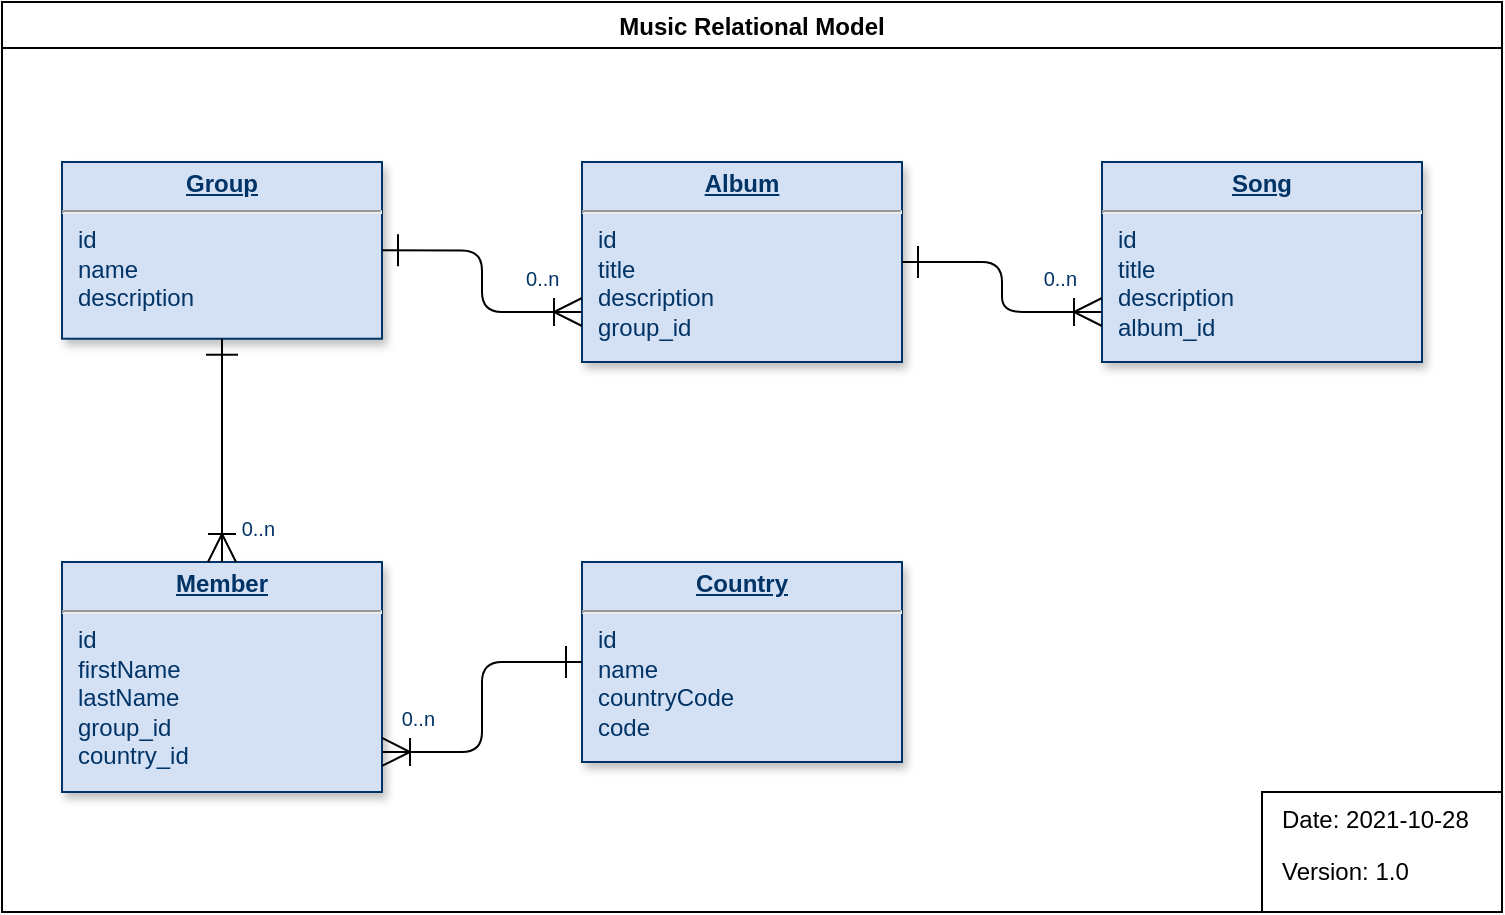 <mxfile version="15.4.0" type="device"><diagram name="Page-1" id="efa7a0a1-bf9b-a30e-e6df-94a7791c09e9"><mxGraphModel dx="1453" dy="829" grid="1" gridSize="10" guides="1" tooltips="1" connect="1" arrows="1" fold="1" page="1" pageScale="1" pageWidth="826" pageHeight="1169" background="none" math="0" shadow="0"><root><mxCell id="0"/><mxCell id="1" parent="0"/><mxCell id="evxvbj74TiHDOgtWjzfz-120" value="Music Relational Model" style="swimlane;swimlaneLine=1;glass=0;rounded=0;shadow=0;sketch=0;" vertex="1" parent="1"><mxGeometry x="40" y="40" width="750" height="455" as="geometry"/></mxCell><mxCell id="evxvbj74TiHDOgtWjzfz-122" value="" style="group" vertex="1" connectable="0" parent="evxvbj74TiHDOgtWjzfz-120"><mxGeometry x="290" y="80" width="420" height="300" as="geometry"/></mxCell><mxCell id="20" value="&lt;p style=&quot;margin: 0px ; margin-top: 4px ; text-align: center ; text-decoration: underline&quot;&gt;&lt;strong&gt;Country&lt;/strong&gt;&lt;/p&gt;&lt;hr&gt;&lt;p style=&quot;margin: 0px ; margin-left: 8px&quot;&gt;id&lt;/p&gt;&lt;p style=&quot;margin: 0px ; margin-left: 8px&quot;&gt;name&lt;/p&gt;&lt;p style=&quot;margin: 0px ; margin-left: 8px&quot;&gt;countryCode&lt;/p&gt;&lt;p style=&quot;margin: 0px ; margin-left: 8px&quot;&gt;code&lt;/p&gt;" style="verticalAlign=top;align=left;overflow=fill;fontSize=12;fontFamily=Helvetica;html=1;strokeColor=#003366;shadow=1;fillColor=#D4E1F5;fontColor=#003366" parent="evxvbj74TiHDOgtWjzfz-122" vertex="1"><mxGeometry y="200" width="160" height="100" as="geometry"/></mxCell><mxCell id="19" value="&lt;p style=&quot;margin: 0px ; margin-top: 4px ; text-align: center ; text-decoration: underline&quot;&gt;&lt;b&gt;Album&lt;/b&gt;&lt;/p&gt;&lt;hr&gt;&lt;p style=&quot;margin: 0px ; margin-left: 8px&quot;&gt;id&lt;br&gt;title&lt;/p&gt;&lt;p style=&quot;margin: 0px ; margin-left: 8px&quot;&gt;description&lt;/p&gt;&lt;p style=&quot;margin: 0px ; margin-left: 8px&quot;&gt;group_id&lt;/p&gt;" style="verticalAlign=top;align=left;overflow=fill;fontSize=12;fontFamily=Helvetica;html=1;strokeColor=#003366;shadow=1;fillColor=#D4E1F5;fontColor=#003366" parent="evxvbj74TiHDOgtWjzfz-122" vertex="1"><mxGeometry width="160" height="100" as="geometry"/></mxCell><mxCell id="23" value="&lt;p style=&quot;margin: 0px ; margin-top: 4px ; text-align: center ; text-decoration: underline&quot;&gt;&lt;strong&gt;Song&lt;/strong&gt;&lt;/p&gt;&lt;hr&gt;&lt;p style=&quot;margin: 0px ; margin-left: 8px&quot;&gt;id&lt;/p&gt;&lt;p style=&quot;margin: 0px ; margin-left: 8px&quot;&gt;title&lt;/p&gt;&lt;p style=&quot;margin: 0px ; margin-left: 8px&quot;&gt;description&lt;/p&gt;&lt;p style=&quot;margin: 0px ; margin-left: 8px&quot;&gt;album_id&lt;/p&gt;" style="verticalAlign=top;align=left;overflow=fill;fontSize=12;fontFamily=Helvetica;html=1;strokeColor=#003366;shadow=1;fillColor=#D4E1F5;fontColor=#003366" parent="evxvbj74TiHDOgtWjzfz-122" vertex="1"><mxGeometry x="260" width="160" height="100" as="geometry"/></mxCell><mxCell id="evxvbj74TiHDOgtWjzfz-118" value="" style="endArrow=ERoneToMany;endSize=12;startArrow=ERone;startSize=14;startFill=0;edgeStyle=orthogonalEdgeStyle;endFill=0;entryX=0;entryY=0.75;entryDx=0;entryDy=0;exitX=1;exitY=0.5;exitDx=0;exitDy=0;" edge="1" parent="evxvbj74TiHDOgtWjzfz-122" source="19" target="23"><mxGeometry x="600" y="444.2" as="geometry"><mxPoint x="170" y="160.02" as="sourcePoint"/><mxPoint x="360" y="185.84" as="targetPoint"/></mxGeometry></mxCell><mxCell id="evxvbj74TiHDOgtWjzfz-119" value="0..n" style="resizable=0;align=right;verticalAlign=top;labelBackgroundColor=#ffffff;fontSize=10;strokeColor=#003366;shadow=1;fillColor=#D4E1F5;fontColor=#003366" connectable="0" vertex="1" parent="evxvbj74TiHDOgtWjzfz-118"><mxGeometry x="1" relative="1" as="geometry"><mxPoint x="-11" y="-29" as="offset"/></mxGeometry></mxCell><mxCell id="21" value="&lt;p style=&quot;margin: 0px ; margin-top: 4px ; text-align: center ; text-decoration: underline&quot;&gt;&lt;strong&gt;Member&lt;/strong&gt;&lt;/p&gt;&lt;hr&gt;&lt;p style=&quot;margin: 0px ; margin-left: 8px&quot;&gt;id&lt;/p&gt;&lt;p style=&quot;margin: 0px ; margin-left: 8px&quot;&gt;firstName&lt;/p&gt;&lt;p style=&quot;margin: 0px ; margin-left: 8px&quot;&gt;lastName&lt;/p&gt;&lt;p style=&quot;margin: 0px ; margin-left: 8px&quot;&gt;group_id&lt;/p&gt;&lt;p style=&quot;margin: 0px ; margin-left: 8px&quot;&gt;country_id&lt;/p&gt;" style="verticalAlign=top;align=left;overflow=fill;fontSize=12;fontFamily=Helvetica;html=1;strokeColor=#003366;shadow=1;fillColor=#D4E1F5;fontColor=#003366" parent="evxvbj74TiHDOgtWjzfz-120" vertex="1"><mxGeometry x="30" y="280" width="160" height="115" as="geometry"/></mxCell><mxCell id="25" value="&lt;p style=&quot;margin: 0px ; margin-top: 4px ; text-align: center ; text-decoration: underline&quot;&gt;&lt;b&gt;Group&lt;/b&gt;&lt;/p&gt;&lt;hr&gt;&lt;p style=&quot;margin: 0px ; margin-left: 8px&quot;&gt;id&lt;/p&gt;&lt;p style=&quot;margin: 0px ; margin-left: 8px&quot;&gt;name&lt;/p&gt;&lt;p style=&quot;margin: 0px ; margin-left: 8px&quot;&gt;description&lt;/p&gt;" style="verticalAlign=top;align=left;overflow=fill;fontSize=12;fontFamily=Helvetica;html=1;strokeColor=#003366;shadow=1;fillColor=#D4E1F5;fontColor=#003366" parent="evxvbj74TiHDOgtWjzfz-120" vertex="1"><mxGeometry x="30" y="80" width="160" height="88.36" as="geometry"/></mxCell><mxCell id="90" value="" style="endArrow=ERoneToMany;endSize=12;startArrow=ERone;startSize=14;startFill=0;edgeStyle=orthogonalEdgeStyle;endFill=0;" parent="evxvbj74TiHDOgtWjzfz-120" source="25" target="21" edge="1"><mxGeometry x="610" y="340" as="geometry"><mxPoint x="610" y="340" as="sourcePoint"/><mxPoint x="770" y="340" as="targetPoint"/></mxGeometry></mxCell><mxCell id="92" value="0..n" style="resizable=0;align=right;verticalAlign=top;labelBackgroundColor=#ffffff;fontSize=10;strokeColor=#003366;shadow=1;fillColor=#D4E1F5;fontColor=#003366" parent="90" connectable="0" vertex="1"><mxGeometry x="1" relative="1" as="geometry"><mxPoint x="28" y="-29" as="offset"/></mxGeometry></mxCell><mxCell id="evxvbj74TiHDOgtWjzfz-114" value="" style="endArrow=ERoneToMany;endSize=12;startArrow=ERone;startSize=14;startFill=0;edgeStyle=orthogonalEdgeStyle;endFill=0;entryX=0;entryY=0.75;entryDx=0;entryDy=0;exitX=1;exitY=0.5;exitDx=0;exitDy=0;" edge="1" parent="evxvbj74TiHDOgtWjzfz-120" source="25" target="19"><mxGeometry x="620" y="350" as="geometry"><mxPoint x="120" y="100" as="sourcePoint"/><mxPoint x="120" y="295.0" as="targetPoint"/></mxGeometry></mxCell><mxCell id="evxvbj74TiHDOgtWjzfz-115" value="0..n" style="resizable=0;align=right;verticalAlign=top;labelBackgroundColor=#ffffff;fontSize=10;strokeColor=#003366;shadow=1;fillColor=#D4E1F5;fontColor=#003366" connectable="0" vertex="1" parent="evxvbj74TiHDOgtWjzfz-114"><mxGeometry x="1" relative="1" as="geometry"><mxPoint x="-10" y="-29" as="offset"/></mxGeometry></mxCell><mxCell id="evxvbj74TiHDOgtWjzfz-116" value="" style="endArrow=ERoneToMany;endSize=12;startArrow=ERone;startSize=14;startFill=0;edgeStyle=orthogonalEdgeStyle;endFill=0;exitX=0;exitY=0.5;exitDx=0;exitDy=0;entryX=1;entryY=0.826;entryDx=0;entryDy=0;entryPerimeter=0;" edge="1" parent="evxvbj74TiHDOgtWjzfz-120" source="20" target="21"><mxGeometry x="620" y="350" as="geometry"><mxPoint x="120" y="120" as="sourcePoint"/><mxPoint x="120" y="295" as="targetPoint"/></mxGeometry></mxCell><mxCell id="evxvbj74TiHDOgtWjzfz-117" value="0..n" style="resizable=0;align=right;verticalAlign=top;labelBackgroundColor=#ffffff;fontSize=10;strokeColor=#003366;shadow=1;fillColor=#D4E1F5;fontColor=#003366" connectable="0" vertex="1" parent="evxvbj74TiHDOgtWjzfz-116"><mxGeometry x="1" relative="1" as="geometry"><mxPoint x="28" y="-29" as="offset"/></mxGeometry></mxCell><mxCell id="evxvbj74TiHDOgtWjzfz-123" value="" style="rounded=0;whiteSpace=wrap;html=1;shadow=0;glass=0;sketch=0;" vertex="1" parent="evxvbj74TiHDOgtWjzfz-120"><mxGeometry x="630" y="395" width="120" height="60" as="geometry"/></mxCell><mxCell id="evxvbj74TiHDOgtWjzfz-124" value="&lt;p&gt;&lt;span style=&quot;font-weight: normal ; font-size: 12px&quot;&gt;&lt;font style=&quot;font-size: 12px&quot;&gt;Date: 2021-10-28&lt;/font&gt;&lt;/span&gt;&lt;/p&gt;&lt;p&gt;&lt;font style=&quot;font-size: 12px&quot;&gt;Version: 1.0&lt;/font&gt;&lt;/p&gt;" style="text;html=1;strokeColor=none;fillColor=none;spacing=5;spacingTop=-20;whiteSpace=wrap;overflow=hidden;rounded=0;shadow=0;glass=0;sketch=0;" vertex="1" parent="evxvbj74TiHDOgtWjzfz-120"><mxGeometry x="635" y="400" width="110" height="50" as="geometry"/></mxCell></root></mxGraphModel></diagram></mxfile>